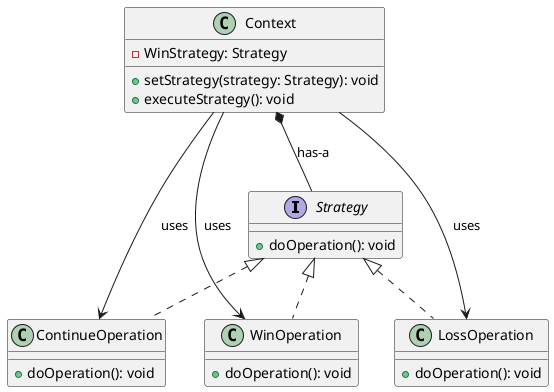 @startuml

interface Strategy {
  + doOperation(): void
}

class ContinueOperation {
  + doOperation(): void
}

class LossOperation {
  + doOperation(): void
}

class WinOperation {
  + doOperation(): void
}

class Context {
  - WinStrategy: Strategy
  + setStrategy(strategy: Strategy): void
  + executeStrategy(): void
}

Context *-- Strategy : has-a

Context --> ContinueOperation : uses
Context --> LossOperation : uses
Context --> WinOperation : uses

class WinOperation implements Strategy
class LossOperation implements Strategy
class ContinueOperation implements Strategy

@enduml
